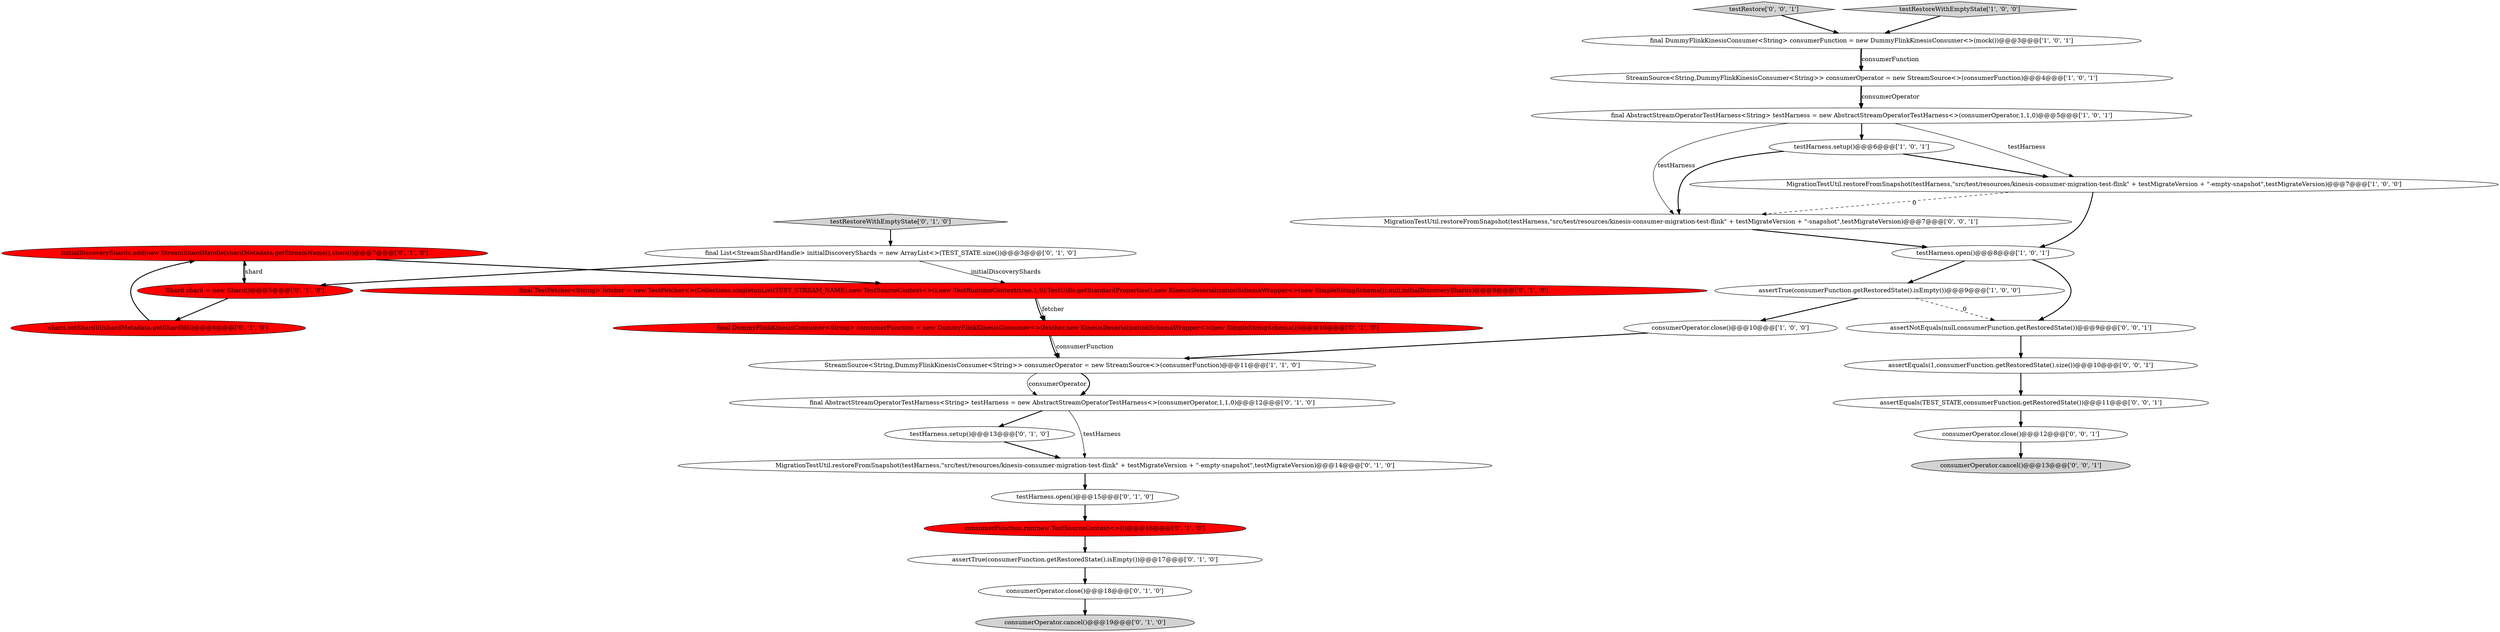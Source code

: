 digraph {
9 [style = filled, label = "consumerOperator.close()@@@10@@@['1', '0', '0']", fillcolor = white, shape = ellipse image = "AAA0AAABBB1BBB"];
17 [style = filled, label = "MigrationTestUtil.restoreFromSnapshot(testHarness,\"src/test/resources/kinesis-consumer-migration-test-flink\" + testMigrateVersion + \"-empty-snapshot\",testMigrateVersion)@@@14@@@['0', '1', '0']", fillcolor = white, shape = ellipse image = "AAA0AAABBB2BBB"];
4 [style = filled, label = "MigrationTestUtil.restoreFromSnapshot(testHarness,\"src/test/resources/kinesis-consumer-migration-test-flink\" + testMigrateVersion + \"-empty-snapshot\",testMigrateVersion)@@@7@@@['1', '0', '0']", fillcolor = white, shape = ellipse image = "AAA0AAABBB1BBB"];
15 [style = filled, label = "testRestoreWithEmptyState['0', '1', '0']", fillcolor = lightgray, shape = diamond image = "AAA0AAABBB2BBB"];
18 [style = filled, label = "testHarness.open()@@@15@@@['0', '1', '0']", fillcolor = white, shape = ellipse image = "AAA0AAABBB2BBB"];
19 [style = filled, label = "initialDiscoveryShards.add(new StreamShardHandle(shardMetadata.getStreamName(),shard))@@@7@@@['0', '1', '0']", fillcolor = red, shape = ellipse image = "AAA1AAABBB2BBB"];
13 [style = filled, label = "final AbstractStreamOperatorTestHarness<String> testHarness = new AbstractStreamOperatorTestHarness<>(consumerOperator,1,1,0)@@@12@@@['0', '1', '0']", fillcolor = white, shape = ellipse image = "AAA0AAABBB2BBB"];
29 [style = filled, label = "testRestore['0', '0', '1']", fillcolor = lightgray, shape = diamond image = "AAA0AAABBB3BBB"];
8 [style = filled, label = "final DummyFlinkKinesisConsumer<String> consumerFunction = new DummyFlinkKinesisConsumer<>(mock())@@@3@@@['1', '0', '1']", fillcolor = white, shape = ellipse image = "AAA0AAABBB1BBB"];
1 [style = filled, label = "final AbstractStreamOperatorTestHarness<String> testHarness = new AbstractStreamOperatorTestHarness<>(consumerOperator,1,1,0)@@@5@@@['1', '0', '1']", fillcolor = white, shape = ellipse image = "AAA0AAABBB1BBB"];
25 [style = filled, label = "assertNotEquals(null,consumerFunction.getRestoredState())@@@9@@@['0', '0', '1']", fillcolor = white, shape = ellipse image = "AAA0AAABBB3BBB"];
14 [style = filled, label = "Shard shard = new Shard()@@@5@@@['0', '1', '0']", fillcolor = red, shape = ellipse image = "AAA1AAABBB2BBB"];
0 [style = filled, label = "testHarness.open()@@@8@@@['1', '0', '1']", fillcolor = white, shape = ellipse image = "AAA0AAABBB1BBB"];
24 [style = filled, label = "final DummyFlinkKinesisConsumer<String> consumerFunction = new DummyFlinkKinesisConsumer<>(fetcher,new KinesisDeserializationSchemaWrapper<>(new SimpleStringSchema()))@@@10@@@['0', '1', '0']", fillcolor = red, shape = ellipse image = "AAA1AAABBB2BBB"];
30 [style = filled, label = "assertEquals(1,consumerFunction.getRestoredState().size())@@@10@@@['0', '0', '1']", fillcolor = white, shape = ellipse image = "AAA0AAABBB3BBB"];
20 [style = filled, label = "final List<StreamShardHandle> initialDiscoveryShards = new ArrayList<>(TEST_STATE.size())@@@3@@@['0', '1', '0']", fillcolor = white, shape = ellipse image = "AAA0AAABBB2BBB"];
21 [style = filled, label = "final TestFetcher<String> fetcher = new TestFetcher<>(Collections.singletonList(TEST_STREAM_NAME),new TestSourceContext<>(),new TestRuntimeContext(true,1,0),TestUtils.getStandardProperties(),new KinesisDeserializationSchemaWrapper<>(new SimpleStringSchema()),null,initialDiscoveryShards)@@@9@@@['0', '1', '0']", fillcolor = red, shape = ellipse image = "AAA1AAABBB2BBB"];
10 [style = filled, label = "consumerOperator.close()@@@18@@@['0', '1', '0']", fillcolor = white, shape = ellipse image = "AAA0AAABBB2BBB"];
16 [style = filled, label = "assertTrue(consumerFunction.getRestoredState().isEmpty())@@@17@@@['0', '1', '0']", fillcolor = white, shape = ellipse image = "AAA0AAABBB2BBB"];
26 [style = filled, label = "consumerOperator.cancel()@@@13@@@['0', '0', '1']", fillcolor = lightgray, shape = ellipse image = "AAA0AAABBB3BBB"];
7 [style = filled, label = "StreamSource<String,DummyFlinkKinesisConsumer<String>> consumerOperator = new StreamSource<>(consumerFunction)@@@11@@@['1', '1', '0']", fillcolor = white, shape = ellipse image = "AAA0AAABBB1BBB"];
12 [style = filled, label = "consumerFunction.run(new TestSourceContext<>())@@@16@@@['0', '1', '0']", fillcolor = red, shape = ellipse image = "AAA1AAABBB2BBB"];
23 [style = filled, label = "shard.setShardId(shardMetadata.getShardId())@@@6@@@['0', '1', '0']", fillcolor = red, shape = ellipse image = "AAA1AAABBB2BBB"];
3 [style = filled, label = "testRestoreWithEmptyState['1', '0', '0']", fillcolor = lightgray, shape = diamond image = "AAA0AAABBB1BBB"];
5 [style = filled, label = "StreamSource<String,DummyFlinkKinesisConsumer<String>> consumerOperator = new StreamSource<>(consumerFunction)@@@4@@@['1', '0', '1']", fillcolor = white, shape = ellipse image = "AAA0AAABBB1BBB"];
6 [style = filled, label = "assertTrue(consumerFunction.getRestoredState().isEmpty())@@@9@@@['1', '0', '0']", fillcolor = white, shape = ellipse image = "AAA0AAABBB1BBB"];
11 [style = filled, label = "consumerOperator.cancel()@@@19@@@['0', '1', '0']", fillcolor = lightgray, shape = ellipse image = "AAA0AAABBB2BBB"];
31 [style = filled, label = "consumerOperator.close()@@@12@@@['0', '0', '1']", fillcolor = white, shape = ellipse image = "AAA0AAABBB3BBB"];
28 [style = filled, label = "MigrationTestUtil.restoreFromSnapshot(testHarness,\"src/test/resources/kinesis-consumer-migration-test-flink\" + testMigrateVersion + \"-snapshot\",testMigrateVersion)@@@7@@@['0', '0', '1']", fillcolor = white, shape = ellipse image = "AAA0AAABBB3BBB"];
27 [style = filled, label = "assertEquals(TEST_STATE,consumerFunction.getRestoredState())@@@11@@@['0', '0', '1']", fillcolor = white, shape = ellipse image = "AAA0AAABBB3BBB"];
22 [style = filled, label = "testHarness.setup()@@@13@@@['0', '1', '0']", fillcolor = white, shape = ellipse image = "AAA0AAABBB2BBB"];
2 [style = filled, label = "testHarness.setup()@@@6@@@['1', '0', '1']", fillcolor = white, shape = ellipse image = "AAA0AAABBB1BBB"];
7->13 [style = bold, label=""];
29->8 [style = bold, label=""];
21->24 [style = solid, label="fetcher"];
24->7 [style = solid, label="consumerFunction"];
7->13 [style = solid, label="consumerOperator"];
0->6 [style = bold, label=""];
16->10 [style = bold, label=""];
25->30 [style = bold, label=""];
30->27 [style = bold, label=""];
18->12 [style = bold, label=""];
27->31 [style = bold, label=""];
20->14 [style = bold, label=""];
21->24 [style = bold, label=""];
12->16 [style = bold, label=""];
9->7 [style = bold, label=""];
2->4 [style = bold, label=""];
20->21 [style = solid, label="initialDiscoveryShards"];
4->0 [style = bold, label=""];
4->28 [style = dashed, label="0"];
28->0 [style = bold, label=""];
5->1 [style = bold, label=""];
31->26 [style = bold, label=""];
14->19 [style = solid, label="shard"];
19->14 [style = bold, label=""];
14->23 [style = bold, label=""];
8->5 [style = bold, label=""];
6->25 [style = dashed, label="0"];
0->25 [style = bold, label=""];
15->20 [style = bold, label=""];
3->8 [style = bold, label=""];
23->19 [style = bold, label=""];
22->17 [style = bold, label=""];
5->1 [style = solid, label="consumerOperator"];
1->4 [style = solid, label="testHarness"];
1->2 [style = bold, label=""];
19->21 [style = bold, label=""];
13->22 [style = bold, label=""];
6->9 [style = bold, label=""];
24->7 [style = bold, label=""];
13->17 [style = solid, label="testHarness"];
1->28 [style = solid, label="testHarness"];
2->28 [style = bold, label=""];
17->18 [style = bold, label=""];
10->11 [style = bold, label=""];
8->5 [style = solid, label="consumerFunction"];
}
